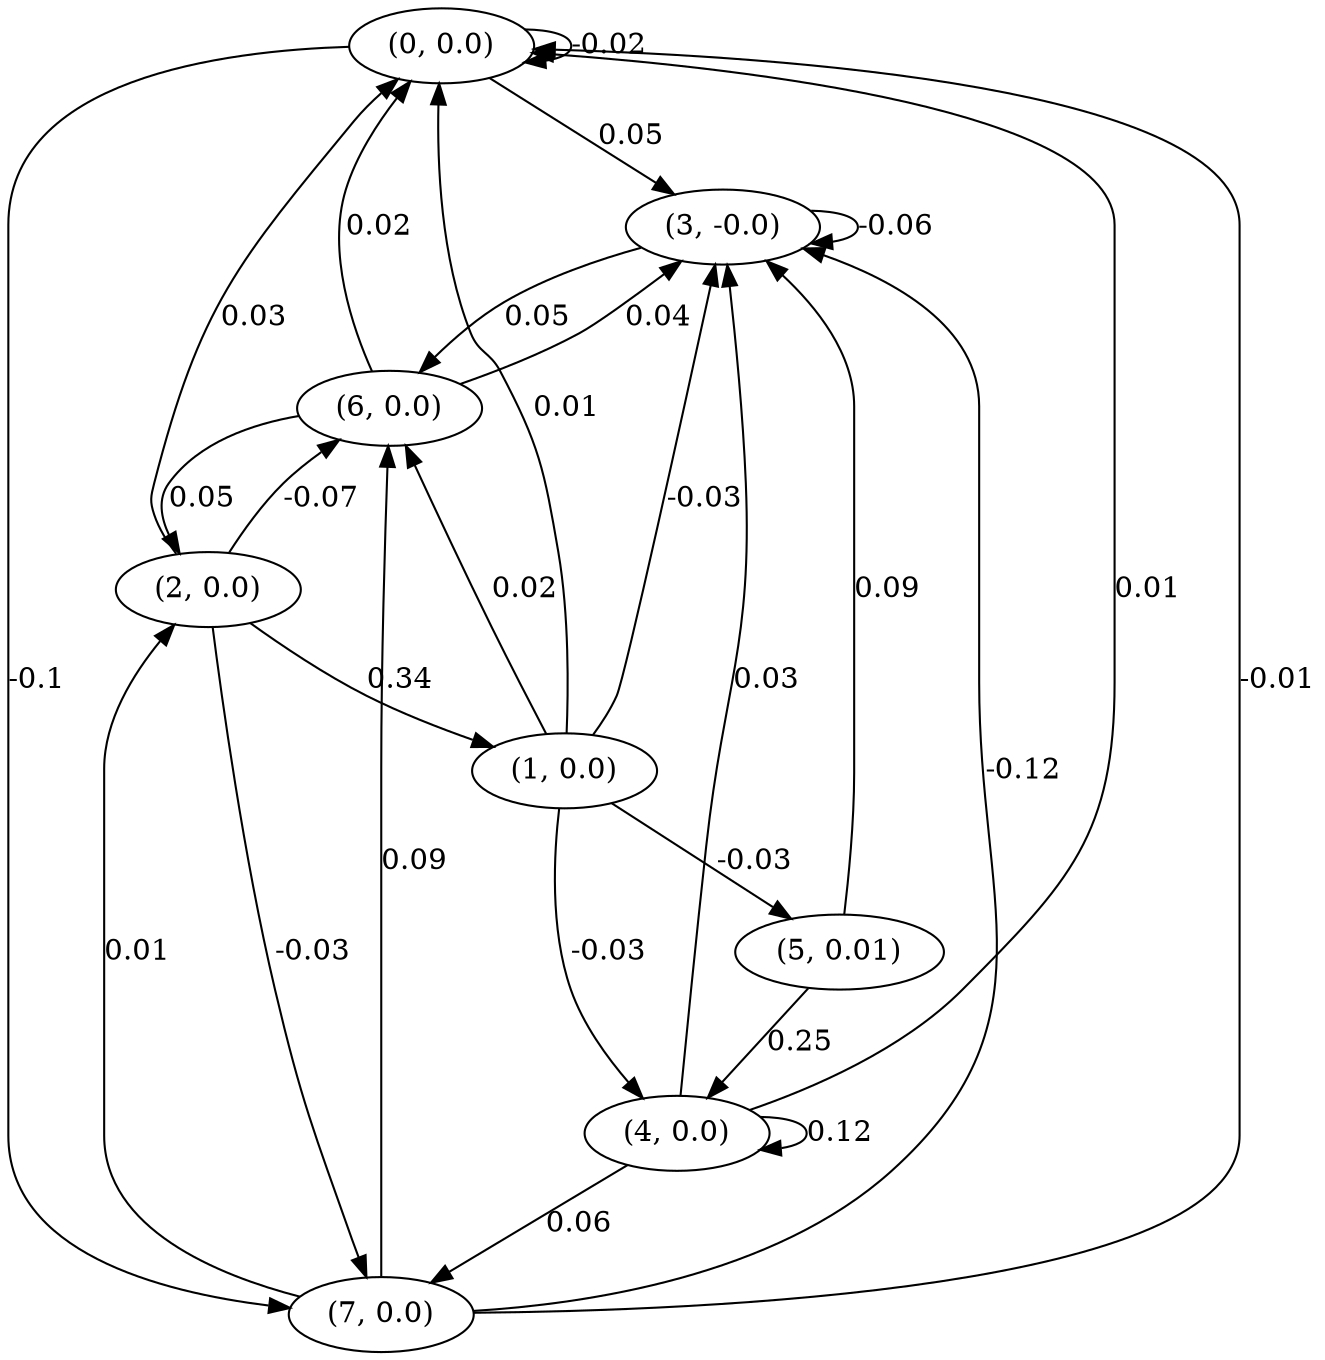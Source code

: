 digraph {
    0 [ label = "(0, 0.0)" ]
    1 [ label = "(1, 0.0)" ]
    2 [ label = "(2, 0.0)" ]
    3 [ label = "(3, -0.0)" ]
    4 [ label = "(4, 0.0)" ]
    5 [ label = "(5, 0.01)" ]
    6 [ label = "(6, 0.0)" ]
    7 [ label = "(7, 0.0)" ]
    0 -> 0 [ label = "-0.02" ]
    3 -> 3 [ label = "-0.06" ]
    4 -> 4 [ label = "0.12" ]
    1 -> 0 [ label = "0.01" ]
    2 -> 0 [ label = "0.03" ]
    4 -> 0 [ label = "0.01" ]
    6 -> 0 [ label = "0.02" ]
    7 -> 0 [ label = "-0.01" ]
    2 -> 1 [ label = "0.34" ]
    6 -> 2 [ label = "0.05" ]
    7 -> 2 [ label = "0.01" ]
    0 -> 3 [ label = "0.05" ]
    1 -> 3 [ label = "-0.03" ]
    4 -> 3 [ label = "0.03" ]
    5 -> 3 [ label = "0.09" ]
    6 -> 3 [ label = "0.04" ]
    7 -> 3 [ label = "-0.12" ]
    1 -> 4 [ label = "-0.03" ]
    5 -> 4 [ label = "0.25" ]
    1 -> 5 [ label = "-0.03" ]
    1 -> 6 [ label = "0.02" ]
    2 -> 6 [ label = "-0.07" ]
    3 -> 6 [ label = "0.05" ]
    7 -> 6 [ label = "0.09" ]
    0 -> 7 [ label = "-0.1" ]
    2 -> 7 [ label = "-0.03" ]
    4 -> 7 [ label = "0.06" ]
}

